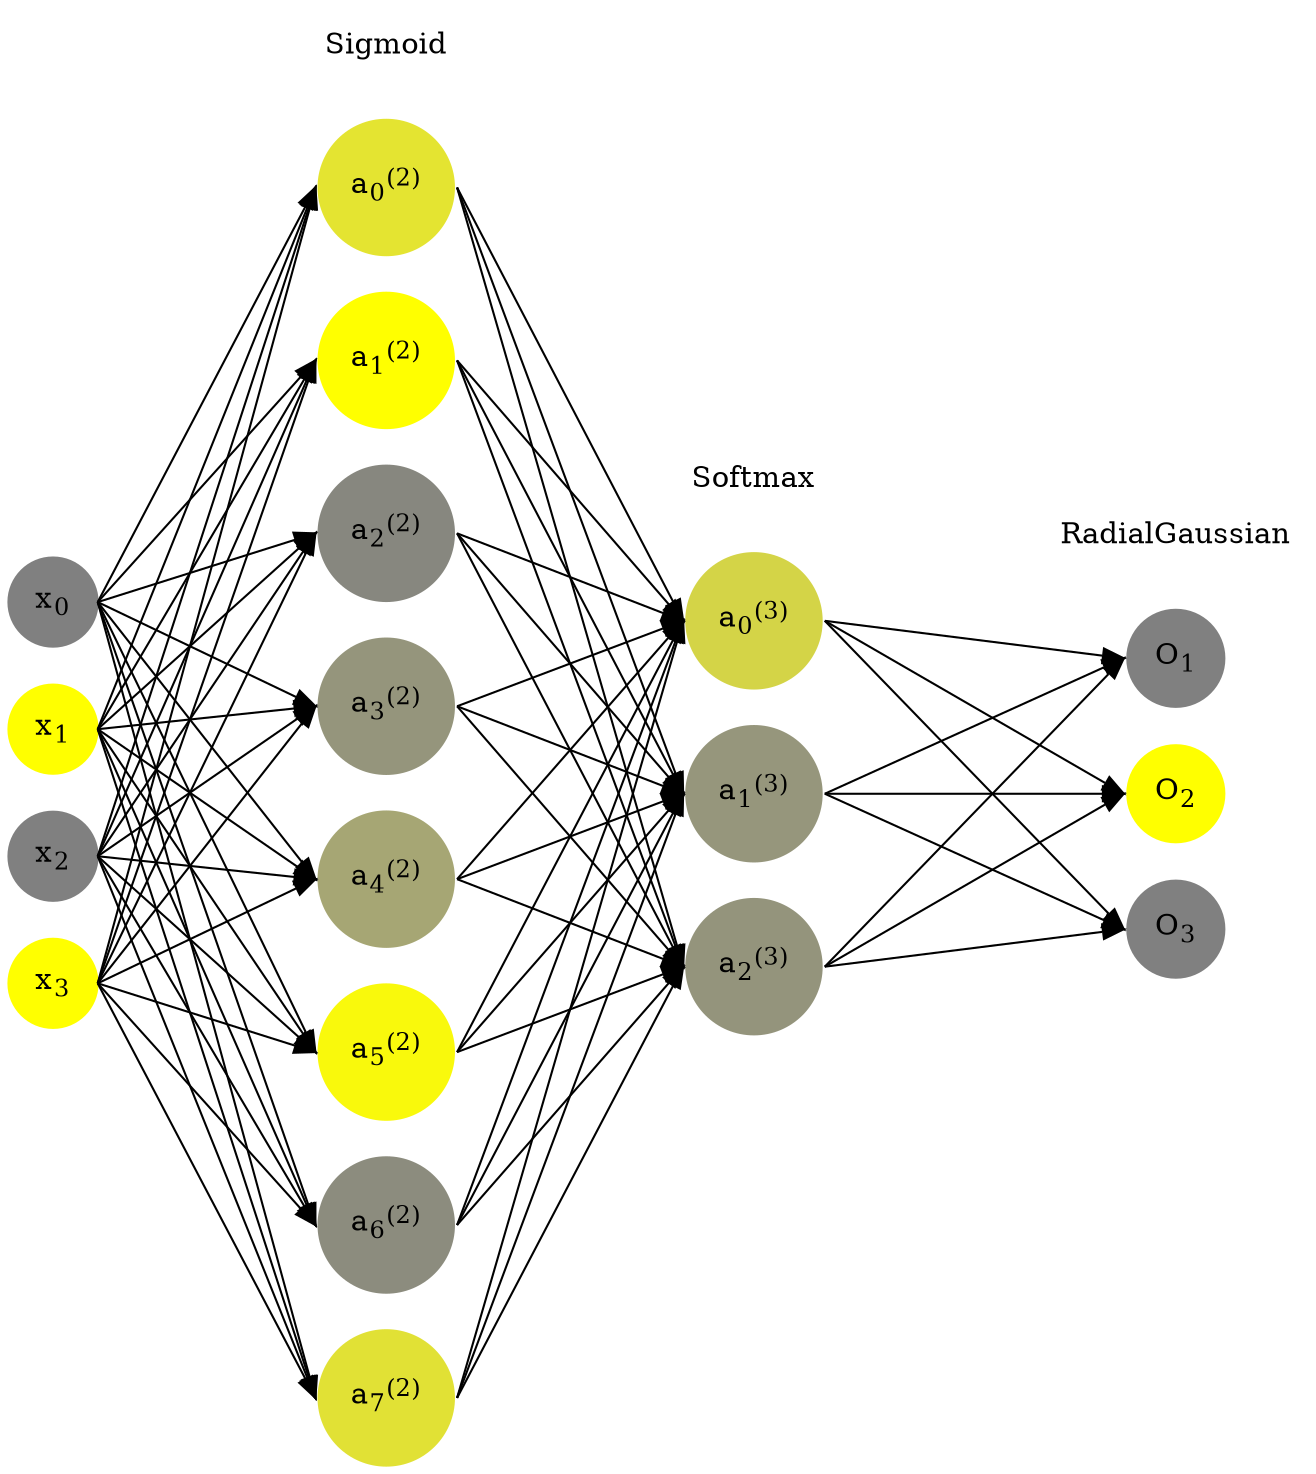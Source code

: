 digraph G {
	rankdir = LR;
	splines=false;
	edge[style=invis];
	ranksep= 1.4;
	{
	node [shape=circle, color="0.1667, 0.0, 0.5", style=filled, fillcolor="0.1667, 0.0, 0.5"];
	x0 [label=<x<sub>0</sub>>];
	}
	{
	node [shape=circle, color="0.1667, 1.0, 1.0", style=filled, fillcolor="0.1667, 1.0, 1.0"];
	x1 [label=<x<sub>1</sub>>];
	}
	{
	node [shape=circle, color="0.1667, 0.0, 0.5", style=filled, fillcolor="0.1667, 0.0, 0.5"];
	x2 [label=<x<sub>2</sub>>];
	}
	{
	node [shape=circle, color="0.1667, 1.0, 1.0", style=filled, fillcolor="0.1667, 1.0, 1.0"];
	x3 [label=<x<sub>3</sub>>];
	}
	{
	node [shape=circle, color="0.1667, 0.781914, 0.890957", style=filled, fillcolor="0.1667, 0.781914, 0.890957"];
	a02 [label=<a<sub>0</sub><sup>(2)</sup>>];
	}
	{
	node [shape=circle, color="0.1667, 0.999963, 0.999981", style=filled, fillcolor="0.1667, 0.999963, 0.999981"];
	a12 [label=<a<sub>1</sub><sup>(2)</sup>>];
	}
	{
	node [shape=circle, color="0.1667, 0.059238, 0.529619", style=filled, fillcolor="0.1667, 0.059238, 0.529619"];
	a22 [label=<a<sub>2</sub><sup>(2)</sup>>];
	}
	{
	node [shape=circle, color="0.1667, 0.165369, 0.582685", style=filled, fillcolor="0.1667, 0.165369, 0.582685"];
	a32 [label=<a<sub>3</sub><sup>(2)</sup>>];
	}
	{
	node [shape=circle, color="0.1667, 0.303209, 0.651605", style=filled, fillcolor="0.1667, 0.303209, 0.651605"];
	a42 [label=<a<sub>4</sub><sup>(2)</sup>>];
	}
	{
	node [shape=circle, color="0.1667, 0.950790, 0.975395", style=filled, fillcolor="0.1667, 0.950790, 0.975395"];
	a52 [label=<a<sub>5</sub><sup>(2)</sup>>];
	}
	{
	node [shape=circle, color="0.1667, 0.100945, 0.550472", style=filled, fillcolor="0.1667, 0.100945, 0.550472"];
	a62 [label=<a<sub>6</sub><sup>(2)</sup>>];
	}
	{
	node [shape=circle, color="0.1667, 0.761451, 0.880726", style=filled, fillcolor="0.1667, 0.761451, 0.880726"];
	a72 [label=<a<sub>7</sub><sup>(2)</sup>>];
	}
	{
	node [shape=circle, color="0.1667, 0.663666, 0.831833", style=filled, fillcolor="0.1667, 0.663666, 0.831833"];
	a03 [label=<a<sub>0</sub><sup>(3)</sup>>];
	}
	{
	node [shape=circle, color="0.1667, 0.175406, 0.587703", style=filled, fillcolor="0.1667, 0.175406, 0.587703"];
	a13 [label=<a<sub>1</sub><sup>(3)</sup>>];
	}
	{
	node [shape=circle, color="0.1667, 0.160928, 0.580464", style=filled, fillcolor="0.1667, 0.160928, 0.580464"];
	a23 [label=<a<sub>2</sub><sup>(3)</sup>>];
	}
	{
	node [shape=circle, color="0.1667, 0.0, 0.5", style=filled, fillcolor="0.1667, 0.0, 0.5"];
	O1 [label=<O<sub>1</sub>>];
	}
	{
	node [shape=circle, color="0.1667, 1.0, 1.0", style=filled, fillcolor="0.1667, 1.0, 1.0"];
	O2 [label=<O<sub>2</sub>>];
	}
	{
	node [shape=circle, color="0.1667, 0.0, 0.5", style=filled, fillcolor="0.1667, 0.0, 0.5"];
	O3 [label=<O<sub>3</sub>>];
	}
	{
	rank=same;
	x0->x1->x2->x3;
	}
	{
	rank=same;
	a02->a12->a22->a32->a42->a52->a62->a72;
	}
	{
	rank=same;
	a03->a13->a23;
	}
	{
	rank=same;
	O1->O2->O3;
	}
	l1 [shape=plaintext,label="Sigmoid"];
	l1->a02;
	{rank=same; l1;a02};
	l2 [shape=plaintext,label="Softmax"];
	l2->a03;
	{rank=same; l2;a03};
	l3 [shape=plaintext,label="RadialGaussian"];
	l3->O1;
	{rank=same; l3;O1};
edge[style=solid, tailport=e, headport=w];
	{x0;x1;x2;x3} -> {a02;a12;a22;a32;a42;a52;a62;a72};
	{a02;a12;a22;a32;a42;a52;a62;a72} -> {a03;a13;a23};
	{a03;a13;a23} -> {O1,O2,O3};
}